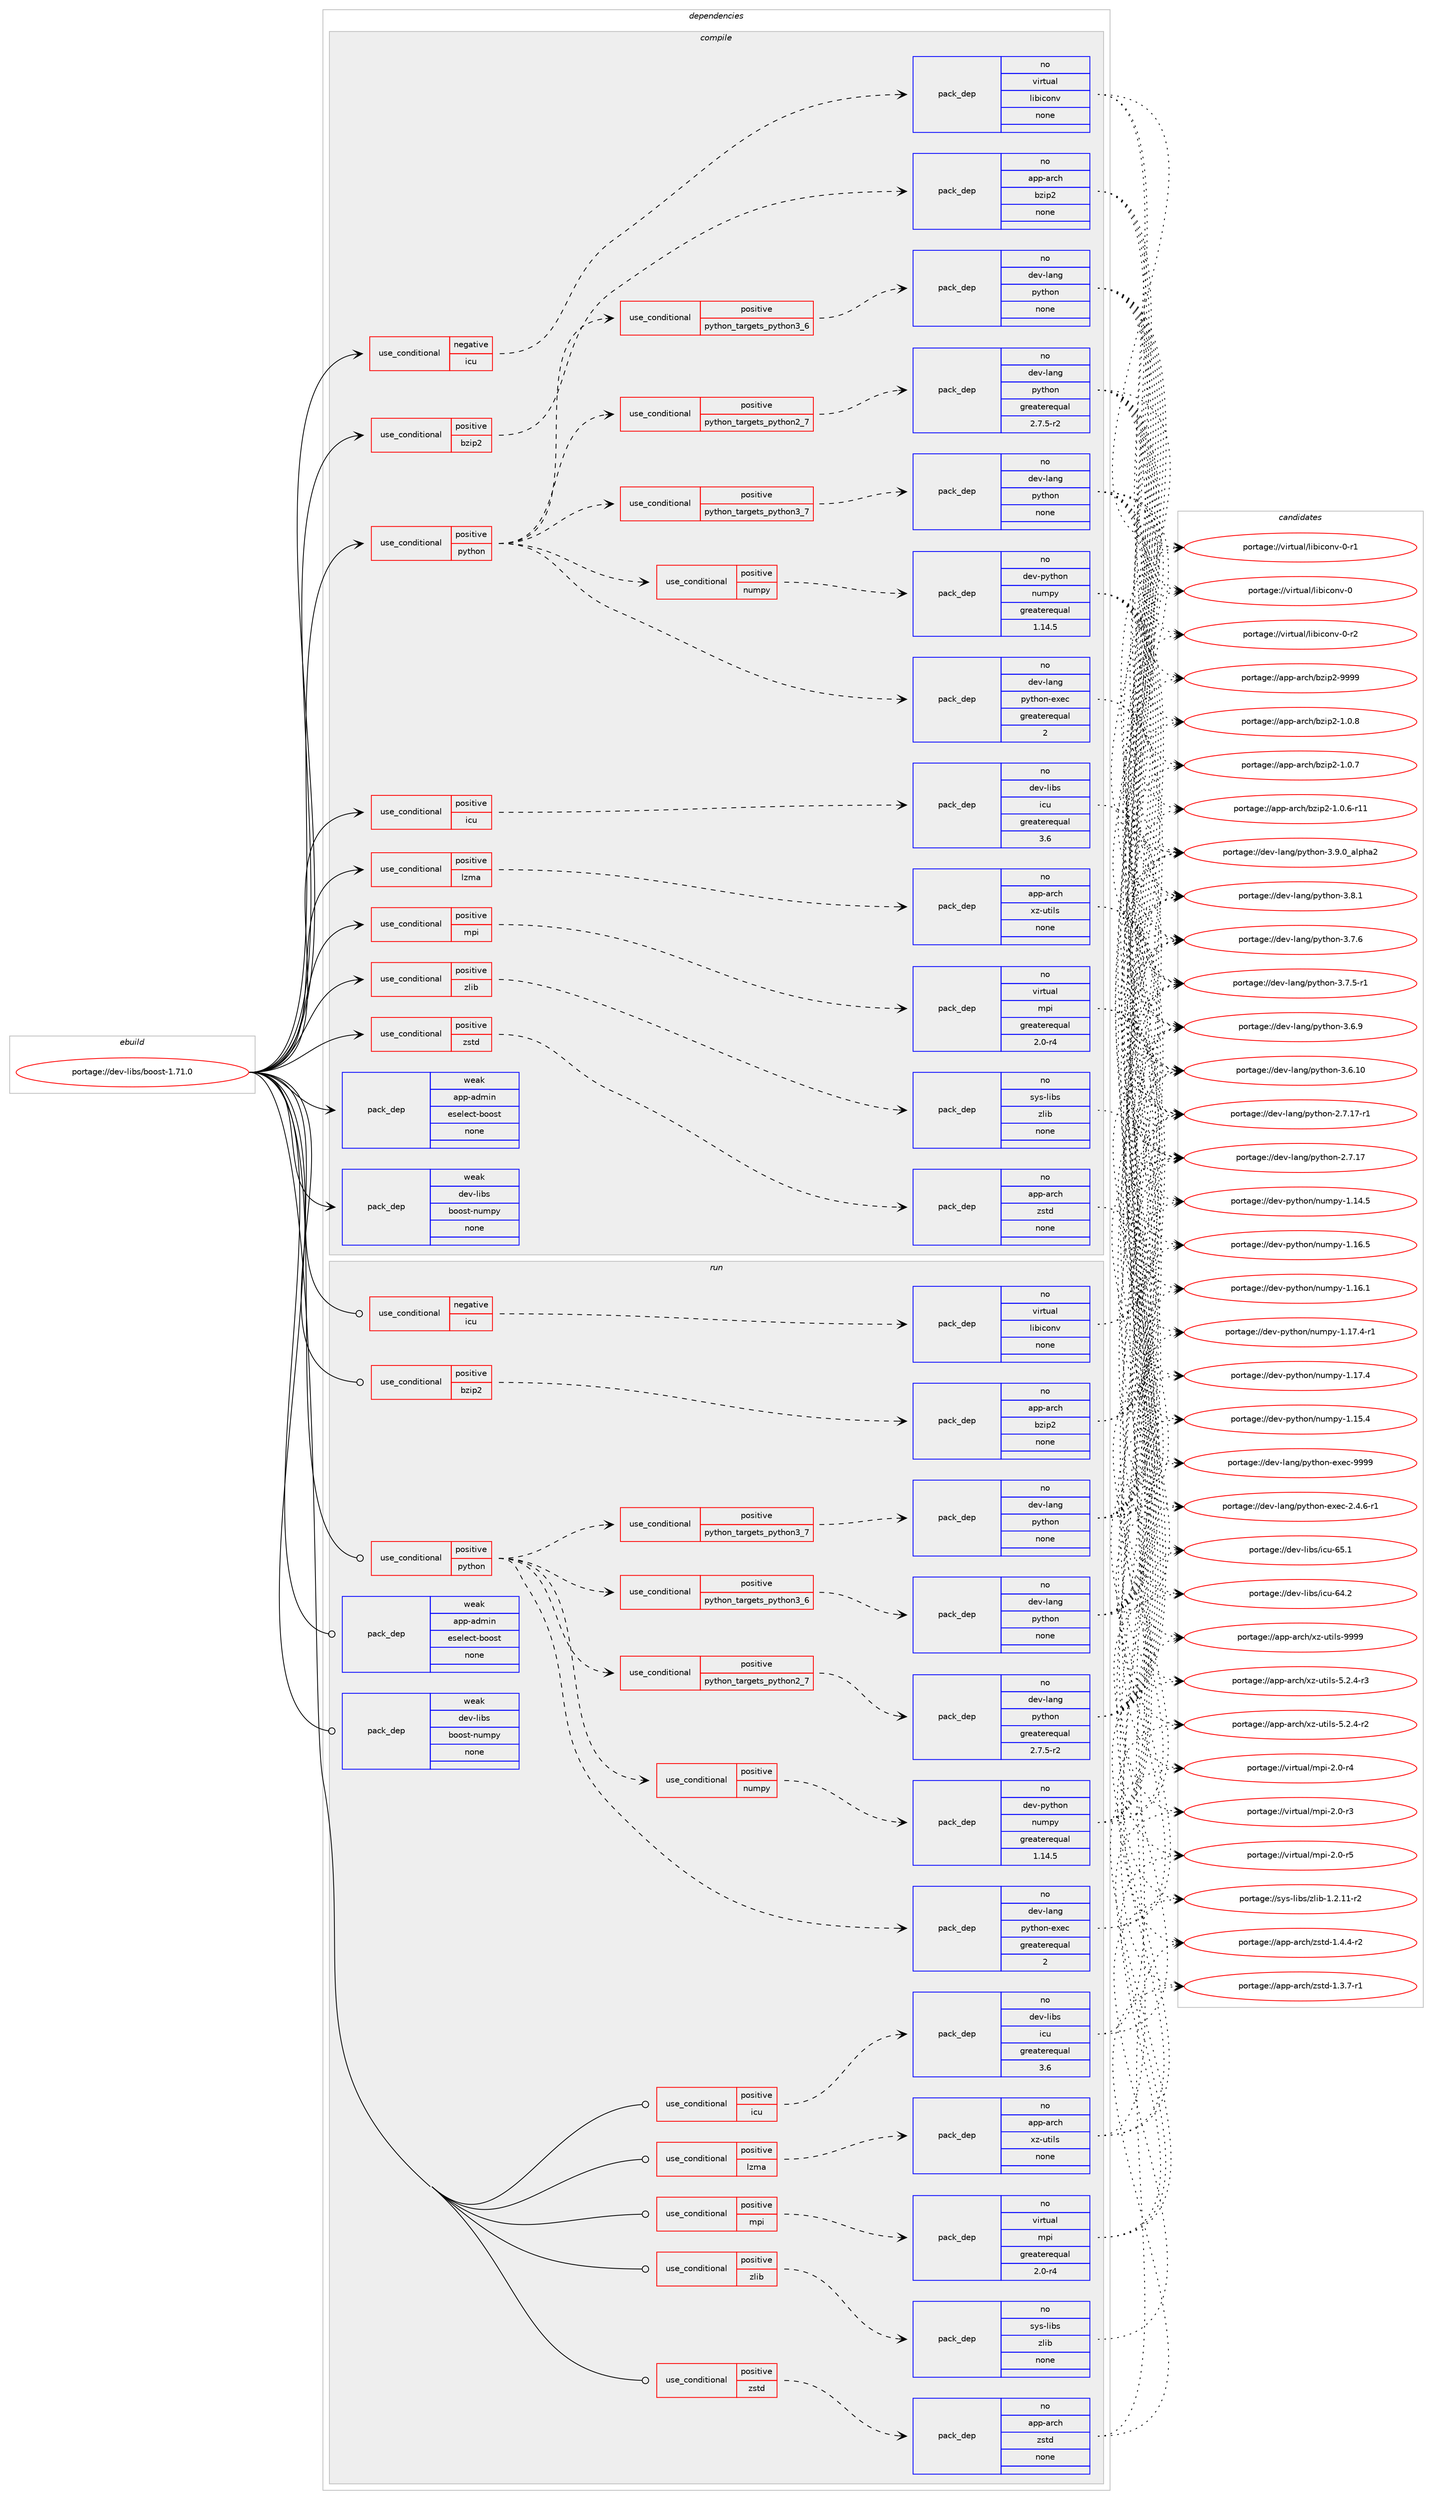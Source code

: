 digraph prolog {

# *************
# Graph options
# *************

newrank=true;
concentrate=true;
compound=true;
graph [rankdir=LR,fontname=Helvetica,fontsize=10,ranksep=1.5];#, ranksep=2.5, nodesep=0.2];
edge  [arrowhead=vee];
node  [fontname=Helvetica,fontsize=10];

# **********
# The ebuild
# **********

subgraph cluster_leftcol {
color=gray;
label=<<i>ebuild</i>>;
id [label="portage://dev-libs/boost-1.71.0", color=red, width=4, href="../dev-libs/boost-1.71.0.svg"];
}

# ****************
# The dependencies
# ****************

subgraph cluster_midcol {
color=gray;
label=<<i>dependencies</i>>;
subgraph cluster_compile {
fillcolor="#eeeeee";
style=filled;
label=<<i>compile</i>>;
subgraph cond126235 {
dependency516180 [label=<<TABLE BORDER="0" CELLBORDER="1" CELLSPACING="0" CELLPADDING="4"><TR><TD ROWSPAN="3" CELLPADDING="10">use_conditional</TD></TR><TR><TD>negative</TD></TR><TR><TD>icu</TD></TR></TABLE>>, shape=none, color=red];
subgraph pack384569 {
dependency516181 [label=<<TABLE BORDER="0" CELLBORDER="1" CELLSPACING="0" CELLPADDING="4" WIDTH="220"><TR><TD ROWSPAN="6" CELLPADDING="30">pack_dep</TD></TR><TR><TD WIDTH="110">no</TD></TR><TR><TD>virtual</TD></TR><TR><TD>libiconv</TD></TR><TR><TD>none</TD></TR><TR><TD></TD></TR></TABLE>>, shape=none, color=blue];
}
dependency516180:e -> dependency516181:w [weight=20,style="dashed",arrowhead="vee"];
}
id:e -> dependency516180:w [weight=20,style="solid",arrowhead="vee"];
subgraph cond126236 {
dependency516182 [label=<<TABLE BORDER="0" CELLBORDER="1" CELLSPACING="0" CELLPADDING="4"><TR><TD ROWSPAN="3" CELLPADDING="10">use_conditional</TD></TR><TR><TD>positive</TD></TR><TR><TD>bzip2</TD></TR></TABLE>>, shape=none, color=red];
subgraph pack384570 {
dependency516183 [label=<<TABLE BORDER="0" CELLBORDER="1" CELLSPACING="0" CELLPADDING="4" WIDTH="220"><TR><TD ROWSPAN="6" CELLPADDING="30">pack_dep</TD></TR><TR><TD WIDTH="110">no</TD></TR><TR><TD>app-arch</TD></TR><TR><TD>bzip2</TD></TR><TR><TD>none</TD></TR><TR><TD></TD></TR></TABLE>>, shape=none, color=blue];
}
dependency516182:e -> dependency516183:w [weight=20,style="dashed",arrowhead="vee"];
}
id:e -> dependency516182:w [weight=20,style="solid",arrowhead="vee"];
subgraph cond126237 {
dependency516184 [label=<<TABLE BORDER="0" CELLBORDER="1" CELLSPACING="0" CELLPADDING="4"><TR><TD ROWSPAN="3" CELLPADDING="10">use_conditional</TD></TR><TR><TD>positive</TD></TR><TR><TD>icu</TD></TR></TABLE>>, shape=none, color=red];
subgraph pack384571 {
dependency516185 [label=<<TABLE BORDER="0" CELLBORDER="1" CELLSPACING="0" CELLPADDING="4" WIDTH="220"><TR><TD ROWSPAN="6" CELLPADDING="30">pack_dep</TD></TR><TR><TD WIDTH="110">no</TD></TR><TR><TD>dev-libs</TD></TR><TR><TD>icu</TD></TR><TR><TD>greaterequal</TD></TR><TR><TD>3.6</TD></TR></TABLE>>, shape=none, color=blue];
}
dependency516184:e -> dependency516185:w [weight=20,style="dashed",arrowhead="vee"];
}
id:e -> dependency516184:w [weight=20,style="solid",arrowhead="vee"];
subgraph cond126238 {
dependency516186 [label=<<TABLE BORDER="0" CELLBORDER="1" CELLSPACING="0" CELLPADDING="4"><TR><TD ROWSPAN="3" CELLPADDING="10">use_conditional</TD></TR><TR><TD>positive</TD></TR><TR><TD>lzma</TD></TR></TABLE>>, shape=none, color=red];
subgraph pack384572 {
dependency516187 [label=<<TABLE BORDER="0" CELLBORDER="1" CELLSPACING="0" CELLPADDING="4" WIDTH="220"><TR><TD ROWSPAN="6" CELLPADDING="30">pack_dep</TD></TR><TR><TD WIDTH="110">no</TD></TR><TR><TD>app-arch</TD></TR><TR><TD>xz-utils</TD></TR><TR><TD>none</TD></TR><TR><TD></TD></TR></TABLE>>, shape=none, color=blue];
}
dependency516186:e -> dependency516187:w [weight=20,style="dashed",arrowhead="vee"];
}
id:e -> dependency516186:w [weight=20,style="solid",arrowhead="vee"];
subgraph cond126239 {
dependency516188 [label=<<TABLE BORDER="0" CELLBORDER="1" CELLSPACING="0" CELLPADDING="4"><TR><TD ROWSPAN="3" CELLPADDING="10">use_conditional</TD></TR><TR><TD>positive</TD></TR><TR><TD>mpi</TD></TR></TABLE>>, shape=none, color=red];
subgraph pack384573 {
dependency516189 [label=<<TABLE BORDER="0" CELLBORDER="1" CELLSPACING="0" CELLPADDING="4" WIDTH="220"><TR><TD ROWSPAN="6" CELLPADDING="30">pack_dep</TD></TR><TR><TD WIDTH="110">no</TD></TR><TR><TD>virtual</TD></TR><TR><TD>mpi</TD></TR><TR><TD>greaterequal</TD></TR><TR><TD>2.0-r4</TD></TR></TABLE>>, shape=none, color=blue];
}
dependency516188:e -> dependency516189:w [weight=20,style="dashed",arrowhead="vee"];
}
id:e -> dependency516188:w [weight=20,style="solid",arrowhead="vee"];
subgraph cond126240 {
dependency516190 [label=<<TABLE BORDER="0" CELLBORDER="1" CELLSPACING="0" CELLPADDING="4"><TR><TD ROWSPAN="3" CELLPADDING="10">use_conditional</TD></TR><TR><TD>positive</TD></TR><TR><TD>python</TD></TR></TABLE>>, shape=none, color=red];
subgraph cond126241 {
dependency516191 [label=<<TABLE BORDER="0" CELLBORDER="1" CELLSPACING="0" CELLPADDING="4"><TR><TD ROWSPAN="3" CELLPADDING="10">use_conditional</TD></TR><TR><TD>positive</TD></TR><TR><TD>python_targets_python2_7</TD></TR></TABLE>>, shape=none, color=red];
subgraph pack384574 {
dependency516192 [label=<<TABLE BORDER="0" CELLBORDER="1" CELLSPACING="0" CELLPADDING="4" WIDTH="220"><TR><TD ROWSPAN="6" CELLPADDING="30">pack_dep</TD></TR><TR><TD WIDTH="110">no</TD></TR><TR><TD>dev-lang</TD></TR><TR><TD>python</TD></TR><TR><TD>greaterequal</TD></TR><TR><TD>2.7.5-r2</TD></TR></TABLE>>, shape=none, color=blue];
}
dependency516191:e -> dependency516192:w [weight=20,style="dashed",arrowhead="vee"];
}
dependency516190:e -> dependency516191:w [weight=20,style="dashed",arrowhead="vee"];
subgraph cond126242 {
dependency516193 [label=<<TABLE BORDER="0" CELLBORDER="1" CELLSPACING="0" CELLPADDING="4"><TR><TD ROWSPAN="3" CELLPADDING="10">use_conditional</TD></TR><TR><TD>positive</TD></TR><TR><TD>python_targets_python3_6</TD></TR></TABLE>>, shape=none, color=red];
subgraph pack384575 {
dependency516194 [label=<<TABLE BORDER="0" CELLBORDER="1" CELLSPACING="0" CELLPADDING="4" WIDTH="220"><TR><TD ROWSPAN="6" CELLPADDING="30">pack_dep</TD></TR><TR><TD WIDTH="110">no</TD></TR><TR><TD>dev-lang</TD></TR><TR><TD>python</TD></TR><TR><TD>none</TD></TR><TR><TD></TD></TR></TABLE>>, shape=none, color=blue];
}
dependency516193:e -> dependency516194:w [weight=20,style="dashed",arrowhead="vee"];
}
dependency516190:e -> dependency516193:w [weight=20,style="dashed",arrowhead="vee"];
subgraph cond126243 {
dependency516195 [label=<<TABLE BORDER="0" CELLBORDER="1" CELLSPACING="0" CELLPADDING="4"><TR><TD ROWSPAN="3" CELLPADDING="10">use_conditional</TD></TR><TR><TD>positive</TD></TR><TR><TD>python_targets_python3_7</TD></TR></TABLE>>, shape=none, color=red];
subgraph pack384576 {
dependency516196 [label=<<TABLE BORDER="0" CELLBORDER="1" CELLSPACING="0" CELLPADDING="4" WIDTH="220"><TR><TD ROWSPAN="6" CELLPADDING="30">pack_dep</TD></TR><TR><TD WIDTH="110">no</TD></TR><TR><TD>dev-lang</TD></TR><TR><TD>python</TD></TR><TR><TD>none</TD></TR><TR><TD></TD></TR></TABLE>>, shape=none, color=blue];
}
dependency516195:e -> dependency516196:w [weight=20,style="dashed",arrowhead="vee"];
}
dependency516190:e -> dependency516195:w [weight=20,style="dashed",arrowhead="vee"];
subgraph pack384577 {
dependency516197 [label=<<TABLE BORDER="0" CELLBORDER="1" CELLSPACING="0" CELLPADDING="4" WIDTH="220"><TR><TD ROWSPAN="6" CELLPADDING="30">pack_dep</TD></TR><TR><TD WIDTH="110">no</TD></TR><TR><TD>dev-lang</TD></TR><TR><TD>python-exec</TD></TR><TR><TD>greaterequal</TD></TR><TR><TD>2</TD></TR></TABLE>>, shape=none, color=blue];
}
dependency516190:e -> dependency516197:w [weight=20,style="dashed",arrowhead="vee"];
subgraph cond126244 {
dependency516198 [label=<<TABLE BORDER="0" CELLBORDER="1" CELLSPACING="0" CELLPADDING="4"><TR><TD ROWSPAN="3" CELLPADDING="10">use_conditional</TD></TR><TR><TD>positive</TD></TR><TR><TD>numpy</TD></TR></TABLE>>, shape=none, color=red];
subgraph pack384578 {
dependency516199 [label=<<TABLE BORDER="0" CELLBORDER="1" CELLSPACING="0" CELLPADDING="4" WIDTH="220"><TR><TD ROWSPAN="6" CELLPADDING="30">pack_dep</TD></TR><TR><TD WIDTH="110">no</TD></TR><TR><TD>dev-python</TD></TR><TR><TD>numpy</TD></TR><TR><TD>greaterequal</TD></TR><TR><TD>1.14.5</TD></TR></TABLE>>, shape=none, color=blue];
}
dependency516198:e -> dependency516199:w [weight=20,style="dashed",arrowhead="vee"];
}
dependency516190:e -> dependency516198:w [weight=20,style="dashed",arrowhead="vee"];
}
id:e -> dependency516190:w [weight=20,style="solid",arrowhead="vee"];
subgraph cond126245 {
dependency516200 [label=<<TABLE BORDER="0" CELLBORDER="1" CELLSPACING="0" CELLPADDING="4"><TR><TD ROWSPAN="3" CELLPADDING="10">use_conditional</TD></TR><TR><TD>positive</TD></TR><TR><TD>zlib</TD></TR></TABLE>>, shape=none, color=red];
subgraph pack384579 {
dependency516201 [label=<<TABLE BORDER="0" CELLBORDER="1" CELLSPACING="0" CELLPADDING="4" WIDTH="220"><TR><TD ROWSPAN="6" CELLPADDING="30">pack_dep</TD></TR><TR><TD WIDTH="110">no</TD></TR><TR><TD>sys-libs</TD></TR><TR><TD>zlib</TD></TR><TR><TD>none</TD></TR><TR><TD></TD></TR></TABLE>>, shape=none, color=blue];
}
dependency516200:e -> dependency516201:w [weight=20,style="dashed",arrowhead="vee"];
}
id:e -> dependency516200:w [weight=20,style="solid",arrowhead="vee"];
subgraph cond126246 {
dependency516202 [label=<<TABLE BORDER="0" CELLBORDER="1" CELLSPACING="0" CELLPADDING="4"><TR><TD ROWSPAN="3" CELLPADDING="10">use_conditional</TD></TR><TR><TD>positive</TD></TR><TR><TD>zstd</TD></TR></TABLE>>, shape=none, color=red];
subgraph pack384580 {
dependency516203 [label=<<TABLE BORDER="0" CELLBORDER="1" CELLSPACING="0" CELLPADDING="4" WIDTH="220"><TR><TD ROWSPAN="6" CELLPADDING="30">pack_dep</TD></TR><TR><TD WIDTH="110">no</TD></TR><TR><TD>app-arch</TD></TR><TR><TD>zstd</TD></TR><TR><TD>none</TD></TR><TR><TD></TD></TR></TABLE>>, shape=none, color=blue];
}
dependency516202:e -> dependency516203:w [weight=20,style="dashed",arrowhead="vee"];
}
id:e -> dependency516202:w [weight=20,style="solid",arrowhead="vee"];
subgraph pack384581 {
dependency516204 [label=<<TABLE BORDER="0" CELLBORDER="1" CELLSPACING="0" CELLPADDING="4" WIDTH="220"><TR><TD ROWSPAN="6" CELLPADDING="30">pack_dep</TD></TR><TR><TD WIDTH="110">weak</TD></TR><TR><TD>app-admin</TD></TR><TR><TD>eselect-boost</TD></TR><TR><TD>none</TD></TR><TR><TD></TD></TR></TABLE>>, shape=none, color=blue];
}
id:e -> dependency516204:w [weight=20,style="solid",arrowhead="vee"];
subgraph pack384582 {
dependency516205 [label=<<TABLE BORDER="0" CELLBORDER="1" CELLSPACING="0" CELLPADDING="4" WIDTH="220"><TR><TD ROWSPAN="6" CELLPADDING="30">pack_dep</TD></TR><TR><TD WIDTH="110">weak</TD></TR><TR><TD>dev-libs</TD></TR><TR><TD>boost-numpy</TD></TR><TR><TD>none</TD></TR><TR><TD></TD></TR></TABLE>>, shape=none, color=blue];
}
id:e -> dependency516205:w [weight=20,style="solid",arrowhead="vee"];
}
subgraph cluster_compileandrun {
fillcolor="#eeeeee";
style=filled;
label=<<i>compile and run</i>>;
}
subgraph cluster_run {
fillcolor="#eeeeee";
style=filled;
label=<<i>run</i>>;
subgraph cond126247 {
dependency516206 [label=<<TABLE BORDER="0" CELLBORDER="1" CELLSPACING="0" CELLPADDING="4"><TR><TD ROWSPAN="3" CELLPADDING="10">use_conditional</TD></TR><TR><TD>negative</TD></TR><TR><TD>icu</TD></TR></TABLE>>, shape=none, color=red];
subgraph pack384583 {
dependency516207 [label=<<TABLE BORDER="0" CELLBORDER="1" CELLSPACING="0" CELLPADDING="4" WIDTH="220"><TR><TD ROWSPAN="6" CELLPADDING="30">pack_dep</TD></TR><TR><TD WIDTH="110">no</TD></TR><TR><TD>virtual</TD></TR><TR><TD>libiconv</TD></TR><TR><TD>none</TD></TR><TR><TD></TD></TR></TABLE>>, shape=none, color=blue];
}
dependency516206:e -> dependency516207:w [weight=20,style="dashed",arrowhead="vee"];
}
id:e -> dependency516206:w [weight=20,style="solid",arrowhead="odot"];
subgraph cond126248 {
dependency516208 [label=<<TABLE BORDER="0" CELLBORDER="1" CELLSPACING="0" CELLPADDING="4"><TR><TD ROWSPAN="3" CELLPADDING="10">use_conditional</TD></TR><TR><TD>positive</TD></TR><TR><TD>bzip2</TD></TR></TABLE>>, shape=none, color=red];
subgraph pack384584 {
dependency516209 [label=<<TABLE BORDER="0" CELLBORDER="1" CELLSPACING="0" CELLPADDING="4" WIDTH="220"><TR><TD ROWSPAN="6" CELLPADDING="30">pack_dep</TD></TR><TR><TD WIDTH="110">no</TD></TR><TR><TD>app-arch</TD></TR><TR><TD>bzip2</TD></TR><TR><TD>none</TD></TR><TR><TD></TD></TR></TABLE>>, shape=none, color=blue];
}
dependency516208:e -> dependency516209:w [weight=20,style="dashed",arrowhead="vee"];
}
id:e -> dependency516208:w [weight=20,style="solid",arrowhead="odot"];
subgraph cond126249 {
dependency516210 [label=<<TABLE BORDER="0" CELLBORDER="1" CELLSPACING="0" CELLPADDING="4"><TR><TD ROWSPAN="3" CELLPADDING="10">use_conditional</TD></TR><TR><TD>positive</TD></TR><TR><TD>icu</TD></TR></TABLE>>, shape=none, color=red];
subgraph pack384585 {
dependency516211 [label=<<TABLE BORDER="0" CELLBORDER="1" CELLSPACING="0" CELLPADDING="4" WIDTH="220"><TR><TD ROWSPAN="6" CELLPADDING="30">pack_dep</TD></TR><TR><TD WIDTH="110">no</TD></TR><TR><TD>dev-libs</TD></TR><TR><TD>icu</TD></TR><TR><TD>greaterequal</TD></TR><TR><TD>3.6</TD></TR></TABLE>>, shape=none, color=blue];
}
dependency516210:e -> dependency516211:w [weight=20,style="dashed",arrowhead="vee"];
}
id:e -> dependency516210:w [weight=20,style="solid",arrowhead="odot"];
subgraph cond126250 {
dependency516212 [label=<<TABLE BORDER="0" CELLBORDER="1" CELLSPACING="0" CELLPADDING="4"><TR><TD ROWSPAN="3" CELLPADDING="10">use_conditional</TD></TR><TR><TD>positive</TD></TR><TR><TD>lzma</TD></TR></TABLE>>, shape=none, color=red];
subgraph pack384586 {
dependency516213 [label=<<TABLE BORDER="0" CELLBORDER="1" CELLSPACING="0" CELLPADDING="4" WIDTH="220"><TR><TD ROWSPAN="6" CELLPADDING="30">pack_dep</TD></TR><TR><TD WIDTH="110">no</TD></TR><TR><TD>app-arch</TD></TR><TR><TD>xz-utils</TD></TR><TR><TD>none</TD></TR><TR><TD></TD></TR></TABLE>>, shape=none, color=blue];
}
dependency516212:e -> dependency516213:w [weight=20,style="dashed",arrowhead="vee"];
}
id:e -> dependency516212:w [weight=20,style="solid",arrowhead="odot"];
subgraph cond126251 {
dependency516214 [label=<<TABLE BORDER="0" CELLBORDER="1" CELLSPACING="0" CELLPADDING="4"><TR><TD ROWSPAN="3" CELLPADDING="10">use_conditional</TD></TR><TR><TD>positive</TD></TR><TR><TD>mpi</TD></TR></TABLE>>, shape=none, color=red];
subgraph pack384587 {
dependency516215 [label=<<TABLE BORDER="0" CELLBORDER="1" CELLSPACING="0" CELLPADDING="4" WIDTH="220"><TR><TD ROWSPAN="6" CELLPADDING="30">pack_dep</TD></TR><TR><TD WIDTH="110">no</TD></TR><TR><TD>virtual</TD></TR><TR><TD>mpi</TD></TR><TR><TD>greaterequal</TD></TR><TR><TD>2.0-r4</TD></TR></TABLE>>, shape=none, color=blue];
}
dependency516214:e -> dependency516215:w [weight=20,style="dashed",arrowhead="vee"];
}
id:e -> dependency516214:w [weight=20,style="solid",arrowhead="odot"];
subgraph cond126252 {
dependency516216 [label=<<TABLE BORDER="0" CELLBORDER="1" CELLSPACING="0" CELLPADDING="4"><TR><TD ROWSPAN="3" CELLPADDING="10">use_conditional</TD></TR><TR><TD>positive</TD></TR><TR><TD>python</TD></TR></TABLE>>, shape=none, color=red];
subgraph cond126253 {
dependency516217 [label=<<TABLE BORDER="0" CELLBORDER="1" CELLSPACING="0" CELLPADDING="4"><TR><TD ROWSPAN="3" CELLPADDING="10">use_conditional</TD></TR><TR><TD>positive</TD></TR><TR><TD>python_targets_python2_7</TD></TR></TABLE>>, shape=none, color=red];
subgraph pack384588 {
dependency516218 [label=<<TABLE BORDER="0" CELLBORDER="1" CELLSPACING="0" CELLPADDING="4" WIDTH="220"><TR><TD ROWSPAN="6" CELLPADDING="30">pack_dep</TD></TR><TR><TD WIDTH="110">no</TD></TR><TR><TD>dev-lang</TD></TR><TR><TD>python</TD></TR><TR><TD>greaterequal</TD></TR><TR><TD>2.7.5-r2</TD></TR></TABLE>>, shape=none, color=blue];
}
dependency516217:e -> dependency516218:w [weight=20,style="dashed",arrowhead="vee"];
}
dependency516216:e -> dependency516217:w [weight=20,style="dashed",arrowhead="vee"];
subgraph cond126254 {
dependency516219 [label=<<TABLE BORDER="0" CELLBORDER="1" CELLSPACING="0" CELLPADDING="4"><TR><TD ROWSPAN="3" CELLPADDING="10">use_conditional</TD></TR><TR><TD>positive</TD></TR><TR><TD>python_targets_python3_6</TD></TR></TABLE>>, shape=none, color=red];
subgraph pack384589 {
dependency516220 [label=<<TABLE BORDER="0" CELLBORDER="1" CELLSPACING="0" CELLPADDING="4" WIDTH="220"><TR><TD ROWSPAN="6" CELLPADDING="30">pack_dep</TD></TR><TR><TD WIDTH="110">no</TD></TR><TR><TD>dev-lang</TD></TR><TR><TD>python</TD></TR><TR><TD>none</TD></TR><TR><TD></TD></TR></TABLE>>, shape=none, color=blue];
}
dependency516219:e -> dependency516220:w [weight=20,style="dashed",arrowhead="vee"];
}
dependency516216:e -> dependency516219:w [weight=20,style="dashed",arrowhead="vee"];
subgraph cond126255 {
dependency516221 [label=<<TABLE BORDER="0" CELLBORDER="1" CELLSPACING="0" CELLPADDING="4"><TR><TD ROWSPAN="3" CELLPADDING="10">use_conditional</TD></TR><TR><TD>positive</TD></TR><TR><TD>python_targets_python3_7</TD></TR></TABLE>>, shape=none, color=red];
subgraph pack384590 {
dependency516222 [label=<<TABLE BORDER="0" CELLBORDER="1" CELLSPACING="0" CELLPADDING="4" WIDTH="220"><TR><TD ROWSPAN="6" CELLPADDING="30">pack_dep</TD></TR><TR><TD WIDTH="110">no</TD></TR><TR><TD>dev-lang</TD></TR><TR><TD>python</TD></TR><TR><TD>none</TD></TR><TR><TD></TD></TR></TABLE>>, shape=none, color=blue];
}
dependency516221:e -> dependency516222:w [weight=20,style="dashed",arrowhead="vee"];
}
dependency516216:e -> dependency516221:w [weight=20,style="dashed",arrowhead="vee"];
subgraph pack384591 {
dependency516223 [label=<<TABLE BORDER="0" CELLBORDER="1" CELLSPACING="0" CELLPADDING="4" WIDTH="220"><TR><TD ROWSPAN="6" CELLPADDING="30">pack_dep</TD></TR><TR><TD WIDTH="110">no</TD></TR><TR><TD>dev-lang</TD></TR><TR><TD>python-exec</TD></TR><TR><TD>greaterequal</TD></TR><TR><TD>2</TD></TR></TABLE>>, shape=none, color=blue];
}
dependency516216:e -> dependency516223:w [weight=20,style="dashed",arrowhead="vee"];
subgraph cond126256 {
dependency516224 [label=<<TABLE BORDER="0" CELLBORDER="1" CELLSPACING="0" CELLPADDING="4"><TR><TD ROWSPAN="3" CELLPADDING="10">use_conditional</TD></TR><TR><TD>positive</TD></TR><TR><TD>numpy</TD></TR></TABLE>>, shape=none, color=red];
subgraph pack384592 {
dependency516225 [label=<<TABLE BORDER="0" CELLBORDER="1" CELLSPACING="0" CELLPADDING="4" WIDTH="220"><TR><TD ROWSPAN="6" CELLPADDING="30">pack_dep</TD></TR><TR><TD WIDTH="110">no</TD></TR><TR><TD>dev-python</TD></TR><TR><TD>numpy</TD></TR><TR><TD>greaterequal</TD></TR><TR><TD>1.14.5</TD></TR></TABLE>>, shape=none, color=blue];
}
dependency516224:e -> dependency516225:w [weight=20,style="dashed",arrowhead="vee"];
}
dependency516216:e -> dependency516224:w [weight=20,style="dashed",arrowhead="vee"];
}
id:e -> dependency516216:w [weight=20,style="solid",arrowhead="odot"];
subgraph cond126257 {
dependency516226 [label=<<TABLE BORDER="0" CELLBORDER="1" CELLSPACING="0" CELLPADDING="4"><TR><TD ROWSPAN="3" CELLPADDING="10">use_conditional</TD></TR><TR><TD>positive</TD></TR><TR><TD>zlib</TD></TR></TABLE>>, shape=none, color=red];
subgraph pack384593 {
dependency516227 [label=<<TABLE BORDER="0" CELLBORDER="1" CELLSPACING="0" CELLPADDING="4" WIDTH="220"><TR><TD ROWSPAN="6" CELLPADDING="30">pack_dep</TD></TR><TR><TD WIDTH="110">no</TD></TR><TR><TD>sys-libs</TD></TR><TR><TD>zlib</TD></TR><TR><TD>none</TD></TR><TR><TD></TD></TR></TABLE>>, shape=none, color=blue];
}
dependency516226:e -> dependency516227:w [weight=20,style="dashed",arrowhead="vee"];
}
id:e -> dependency516226:w [weight=20,style="solid",arrowhead="odot"];
subgraph cond126258 {
dependency516228 [label=<<TABLE BORDER="0" CELLBORDER="1" CELLSPACING="0" CELLPADDING="4"><TR><TD ROWSPAN="3" CELLPADDING="10">use_conditional</TD></TR><TR><TD>positive</TD></TR><TR><TD>zstd</TD></TR></TABLE>>, shape=none, color=red];
subgraph pack384594 {
dependency516229 [label=<<TABLE BORDER="0" CELLBORDER="1" CELLSPACING="0" CELLPADDING="4" WIDTH="220"><TR><TD ROWSPAN="6" CELLPADDING="30">pack_dep</TD></TR><TR><TD WIDTH="110">no</TD></TR><TR><TD>app-arch</TD></TR><TR><TD>zstd</TD></TR><TR><TD>none</TD></TR><TR><TD></TD></TR></TABLE>>, shape=none, color=blue];
}
dependency516228:e -> dependency516229:w [weight=20,style="dashed",arrowhead="vee"];
}
id:e -> dependency516228:w [weight=20,style="solid",arrowhead="odot"];
subgraph pack384595 {
dependency516230 [label=<<TABLE BORDER="0" CELLBORDER="1" CELLSPACING="0" CELLPADDING="4" WIDTH="220"><TR><TD ROWSPAN="6" CELLPADDING="30">pack_dep</TD></TR><TR><TD WIDTH="110">weak</TD></TR><TR><TD>app-admin</TD></TR><TR><TD>eselect-boost</TD></TR><TR><TD>none</TD></TR><TR><TD></TD></TR></TABLE>>, shape=none, color=blue];
}
id:e -> dependency516230:w [weight=20,style="solid",arrowhead="odot"];
subgraph pack384596 {
dependency516231 [label=<<TABLE BORDER="0" CELLBORDER="1" CELLSPACING="0" CELLPADDING="4" WIDTH="220"><TR><TD ROWSPAN="6" CELLPADDING="30">pack_dep</TD></TR><TR><TD WIDTH="110">weak</TD></TR><TR><TD>dev-libs</TD></TR><TR><TD>boost-numpy</TD></TR><TR><TD>none</TD></TR><TR><TD></TD></TR></TABLE>>, shape=none, color=blue];
}
id:e -> dependency516231:w [weight=20,style="solid",arrowhead="odot"];
}
}

# **************
# The candidates
# **************

subgraph cluster_choices {
rank=same;
color=gray;
label=<<i>candidates</i>>;

subgraph choice384569 {
color=black;
nodesep=1;
choice1181051141161179710847108105981059911111011845484511450 [label="portage://virtual/libiconv-0-r2", color=red, width=4,href="../virtual/libiconv-0-r2.svg"];
choice1181051141161179710847108105981059911111011845484511449 [label="portage://virtual/libiconv-0-r1", color=red, width=4,href="../virtual/libiconv-0-r1.svg"];
choice118105114116117971084710810598105991111101184548 [label="portage://virtual/libiconv-0", color=red, width=4,href="../virtual/libiconv-0.svg"];
dependency516181:e -> choice1181051141161179710847108105981059911111011845484511450:w [style=dotted,weight="100"];
dependency516181:e -> choice1181051141161179710847108105981059911111011845484511449:w [style=dotted,weight="100"];
dependency516181:e -> choice118105114116117971084710810598105991111101184548:w [style=dotted,weight="100"];
}
subgraph choice384570 {
color=black;
nodesep=1;
choice971121124597114991044798122105112504557575757 [label="portage://app-arch/bzip2-9999", color=red, width=4,href="../app-arch/bzip2-9999.svg"];
choice97112112459711499104479812210511250454946484656 [label="portage://app-arch/bzip2-1.0.8", color=red, width=4,href="../app-arch/bzip2-1.0.8.svg"];
choice97112112459711499104479812210511250454946484655 [label="portage://app-arch/bzip2-1.0.7", color=red, width=4,href="../app-arch/bzip2-1.0.7.svg"];
choice97112112459711499104479812210511250454946484654451144949 [label="portage://app-arch/bzip2-1.0.6-r11", color=red, width=4,href="../app-arch/bzip2-1.0.6-r11.svg"];
dependency516183:e -> choice971121124597114991044798122105112504557575757:w [style=dotted,weight="100"];
dependency516183:e -> choice97112112459711499104479812210511250454946484656:w [style=dotted,weight="100"];
dependency516183:e -> choice97112112459711499104479812210511250454946484655:w [style=dotted,weight="100"];
dependency516183:e -> choice97112112459711499104479812210511250454946484654451144949:w [style=dotted,weight="100"];
}
subgraph choice384571 {
color=black;
nodesep=1;
choice100101118451081059811547105991174554534649 [label="portage://dev-libs/icu-65.1", color=red, width=4,href="../dev-libs/icu-65.1.svg"];
choice100101118451081059811547105991174554524650 [label="portage://dev-libs/icu-64.2", color=red, width=4,href="../dev-libs/icu-64.2.svg"];
dependency516185:e -> choice100101118451081059811547105991174554534649:w [style=dotted,weight="100"];
dependency516185:e -> choice100101118451081059811547105991174554524650:w [style=dotted,weight="100"];
}
subgraph choice384572 {
color=black;
nodesep=1;
choice9711211245971149910447120122451171161051081154557575757 [label="portage://app-arch/xz-utils-9999", color=red, width=4,href="../app-arch/xz-utils-9999.svg"];
choice9711211245971149910447120122451171161051081154553465046524511451 [label="portage://app-arch/xz-utils-5.2.4-r3", color=red, width=4,href="../app-arch/xz-utils-5.2.4-r3.svg"];
choice9711211245971149910447120122451171161051081154553465046524511450 [label="portage://app-arch/xz-utils-5.2.4-r2", color=red, width=4,href="../app-arch/xz-utils-5.2.4-r2.svg"];
dependency516187:e -> choice9711211245971149910447120122451171161051081154557575757:w [style=dotted,weight="100"];
dependency516187:e -> choice9711211245971149910447120122451171161051081154553465046524511451:w [style=dotted,weight="100"];
dependency516187:e -> choice9711211245971149910447120122451171161051081154553465046524511450:w [style=dotted,weight="100"];
}
subgraph choice384573 {
color=black;
nodesep=1;
choice1181051141161179710847109112105455046484511453 [label="portage://virtual/mpi-2.0-r5", color=red, width=4,href="../virtual/mpi-2.0-r5.svg"];
choice1181051141161179710847109112105455046484511452 [label="portage://virtual/mpi-2.0-r4", color=red, width=4,href="../virtual/mpi-2.0-r4.svg"];
choice1181051141161179710847109112105455046484511451 [label="portage://virtual/mpi-2.0-r3", color=red, width=4,href="../virtual/mpi-2.0-r3.svg"];
dependency516189:e -> choice1181051141161179710847109112105455046484511453:w [style=dotted,weight="100"];
dependency516189:e -> choice1181051141161179710847109112105455046484511452:w [style=dotted,weight="100"];
dependency516189:e -> choice1181051141161179710847109112105455046484511451:w [style=dotted,weight="100"];
}
subgraph choice384574 {
color=black;
nodesep=1;
choice10010111845108971101034711212111610411111045514657464895971081121049750 [label="portage://dev-lang/python-3.9.0_alpha2", color=red, width=4,href="../dev-lang/python-3.9.0_alpha2.svg"];
choice100101118451089711010347112121116104111110455146564649 [label="portage://dev-lang/python-3.8.1", color=red, width=4,href="../dev-lang/python-3.8.1.svg"];
choice100101118451089711010347112121116104111110455146554654 [label="portage://dev-lang/python-3.7.6", color=red, width=4,href="../dev-lang/python-3.7.6.svg"];
choice1001011184510897110103471121211161041111104551465546534511449 [label="portage://dev-lang/python-3.7.5-r1", color=red, width=4,href="../dev-lang/python-3.7.5-r1.svg"];
choice100101118451089711010347112121116104111110455146544657 [label="portage://dev-lang/python-3.6.9", color=red, width=4,href="../dev-lang/python-3.6.9.svg"];
choice10010111845108971101034711212111610411111045514654464948 [label="portage://dev-lang/python-3.6.10", color=red, width=4,href="../dev-lang/python-3.6.10.svg"];
choice100101118451089711010347112121116104111110455046554649554511449 [label="portage://dev-lang/python-2.7.17-r1", color=red, width=4,href="../dev-lang/python-2.7.17-r1.svg"];
choice10010111845108971101034711212111610411111045504655464955 [label="portage://dev-lang/python-2.7.17", color=red, width=4,href="../dev-lang/python-2.7.17.svg"];
dependency516192:e -> choice10010111845108971101034711212111610411111045514657464895971081121049750:w [style=dotted,weight="100"];
dependency516192:e -> choice100101118451089711010347112121116104111110455146564649:w [style=dotted,weight="100"];
dependency516192:e -> choice100101118451089711010347112121116104111110455146554654:w [style=dotted,weight="100"];
dependency516192:e -> choice1001011184510897110103471121211161041111104551465546534511449:w [style=dotted,weight="100"];
dependency516192:e -> choice100101118451089711010347112121116104111110455146544657:w [style=dotted,weight="100"];
dependency516192:e -> choice10010111845108971101034711212111610411111045514654464948:w [style=dotted,weight="100"];
dependency516192:e -> choice100101118451089711010347112121116104111110455046554649554511449:w [style=dotted,weight="100"];
dependency516192:e -> choice10010111845108971101034711212111610411111045504655464955:w [style=dotted,weight="100"];
}
subgraph choice384575 {
color=black;
nodesep=1;
choice10010111845108971101034711212111610411111045514657464895971081121049750 [label="portage://dev-lang/python-3.9.0_alpha2", color=red, width=4,href="../dev-lang/python-3.9.0_alpha2.svg"];
choice100101118451089711010347112121116104111110455146564649 [label="portage://dev-lang/python-3.8.1", color=red, width=4,href="../dev-lang/python-3.8.1.svg"];
choice100101118451089711010347112121116104111110455146554654 [label="portage://dev-lang/python-3.7.6", color=red, width=4,href="../dev-lang/python-3.7.6.svg"];
choice1001011184510897110103471121211161041111104551465546534511449 [label="portage://dev-lang/python-3.7.5-r1", color=red, width=4,href="../dev-lang/python-3.7.5-r1.svg"];
choice100101118451089711010347112121116104111110455146544657 [label="portage://dev-lang/python-3.6.9", color=red, width=4,href="../dev-lang/python-3.6.9.svg"];
choice10010111845108971101034711212111610411111045514654464948 [label="portage://dev-lang/python-3.6.10", color=red, width=4,href="../dev-lang/python-3.6.10.svg"];
choice100101118451089711010347112121116104111110455046554649554511449 [label="portage://dev-lang/python-2.7.17-r1", color=red, width=4,href="../dev-lang/python-2.7.17-r1.svg"];
choice10010111845108971101034711212111610411111045504655464955 [label="portage://dev-lang/python-2.7.17", color=red, width=4,href="../dev-lang/python-2.7.17.svg"];
dependency516194:e -> choice10010111845108971101034711212111610411111045514657464895971081121049750:w [style=dotted,weight="100"];
dependency516194:e -> choice100101118451089711010347112121116104111110455146564649:w [style=dotted,weight="100"];
dependency516194:e -> choice100101118451089711010347112121116104111110455146554654:w [style=dotted,weight="100"];
dependency516194:e -> choice1001011184510897110103471121211161041111104551465546534511449:w [style=dotted,weight="100"];
dependency516194:e -> choice100101118451089711010347112121116104111110455146544657:w [style=dotted,weight="100"];
dependency516194:e -> choice10010111845108971101034711212111610411111045514654464948:w [style=dotted,weight="100"];
dependency516194:e -> choice100101118451089711010347112121116104111110455046554649554511449:w [style=dotted,weight="100"];
dependency516194:e -> choice10010111845108971101034711212111610411111045504655464955:w [style=dotted,weight="100"];
}
subgraph choice384576 {
color=black;
nodesep=1;
choice10010111845108971101034711212111610411111045514657464895971081121049750 [label="portage://dev-lang/python-3.9.0_alpha2", color=red, width=4,href="../dev-lang/python-3.9.0_alpha2.svg"];
choice100101118451089711010347112121116104111110455146564649 [label="portage://dev-lang/python-3.8.1", color=red, width=4,href="../dev-lang/python-3.8.1.svg"];
choice100101118451089711010347112121116104111110455146554654 [label="portage://dev-lang/python-3.7.6", color=red, width=4,href="../dev-lang/python-3.7.6.svg"];
choice1001011184510897110103471121211161041111104551465546534511449 [label="portage://dev-lang/python-3.7.5-r1", color=red, width=4,href="../dev-lang/python-3.7.5-r1.svg"];
choice100101118451089711010347112121116104111110455146544657 [label="portage://dev-lang/python-3.6.9", color=red, width=4,href="../dev-lang/python-3.6.9.svg"];
choice10010111845108971101034711212111610411111045514654464948 [label="portage://dev-lang/python-3.6.10", color=red, width=4,href="../dev-lang/python-3.6.10.svg"];
choice100101118451089711010347112121116104111110455046554649554511449 [label="portage://dev-lang/python-2.7.17-r1", color=red, width=4,href="../dev-lang/python-2.7.17-r1.svg"];
choice10010111845108971101034711212111610411111045504655464955 [label="portage://dev-lang/python-2.7.17", color=red, width=4,href="../dev-lang/python-2.7.17.svg"];
dependency516196:e -> choice10010111845108971101034711212111610411111045514657464895971081121049750:w [style=dotted,weight="100"];
dependency516196:e -> choice100101118451089711010347112121116104111110455146564649:w [style=dotted,weight="100"];
dependency516196:e -> choice100101118451089711010347112121116104111110455146554654:w [style=dotted,weight="100"];
dependency516196:e -> choice1001011184510897110103471121211161041111104551465546534511449:w [style=dotted,weight="100"];
dependency516196:e -> choice100101118451089711010347112121116104111110455146544657:w [style=dotted,weight="100"];
dependency516196:e -> choice10010111845108971101034711212111610411111045514654464948:w [style=dotted,weight="100"];
dependency516196:e -> choice100101118451089711010347112121116104111110455046554649554511449:w [style=dotted,weight="100"];
dependency516196:e -> choice10010111845108971101034711212111610411111045504655464955:w [style=dotted,weight="100"];
}
subgraph choice384577 {
color=black;
nodesep=1;
choice10010111845108971101034711212111610411111045101120101994557575757 [label="portage://dev-lang/python-exec-9999", color=red, width=4,href="../dev-lang/python-exec-9999.svg"];
choice10010111845108971101034711212111610411111045101120101994550465246544511449 [label="portage://dev-lang/python-exec-2.4.6-r1", color=red, width=4,href="../dev-lang/python-exec-2.4.6-r1.svg"];
dependency516197:e -> choice10010111845108971101034711212111610411111045101120101994557575757:w [style=dotted,weight="100"];
dependency516197:e -> choice10010111845108971101034711212111610411111045101120101994550465246544511449:w [style=dotted,weight="100"];
}
subgraph choice384578 {
color=black;
nodesep=1;
choice1001011184511212111610411111047110117109112121454946495546524511449 [label="portage://dev-python/numpy-1.17.4-r1", color=red, width=4,href="../dev-python/numpy-1.17.4-r1.svg"];
choice100101118451121211161041111104711011710911212145494649554652 [label="portage://dev-python/numpy-1.17.4", color=red, width=4,href="../dev-python/numpy-1.17.4.svg"];
choice100101118451121211161041111104711011710911212145494649544653 [label="portage://dev-python/numpy-1.16.5", color=red, width=4,href="../dev-python/numpy-1.16.5.svg"];
choice100101118451121211161041111104711011710911212145494649544649 [label="portage://dev-python/numpy-1.16.1", color=red, width=4,href="../dev-python/numpy-1.16.1.svg"];
choice100101118451121211161041111104711011710911212145494649534652 [label="portage://dev-python/numpy-1.15.4", color=red, width=4,href="../dev-python/numpy-1.15.4.svg"];
choice100101118451121211161041111104711011710911212145494649524653 [label="portage://dev-python/numpy-1.14.5", color=red, width=4,href="../dev-python/numpy-1.14.5.svg"];
dependency516199:e -> choice1001011184511212111610411111047110117109112121454946495546524511449:w [style=dotted,weight="100"];
dependency516199:e -> choice100101118451121211161041111104711011710911212145494649554652:w [style=dotted,weight="100"];
dependency516199:e -> choice100101118451121211161041111104711011710911212145494649544653:w [style=dotted,weight="100"];
dependency516199:e -> choice100101118451121211161041111104711011710911212145494649544649:w [style=dotted,weight="100"];
dependency516199:e -> choice100101118451121211161041111104711011710911212145494649534652:w [style=dotted,weight="100"];
dependency516199:e -> choice100101118451121211161041111104711011710911212145494649524653:w [style=dotted,weight="100"];
}
subgraph choice384579 {
color=black;
nodesep=1;
choice11512111545108105981154712210810598454946504649494511450 [label="portage://sys-libs/zlib-1.2.11-r2", color=red, width=4,href="../sys-libs/zlib-1.2.11-r2.svg"];
dependency516201:e -> choice11512111545108105981154712210810598454946504649494511450:w [style=dotted,weight="100"];
}
subgraph choice384580 {
color=black;
nodesep=1;
choice97112112459711499104471221151161004549465246524511450 [label="portage://app-arch/zstd-1.4.4-r2", color=red, width=4,href="../app-arch/zstd-1.4.4-r2.svg"];
choice97112112459711499104471221151161004549465146554511449 [label="portage://app-arch/zstd-1.3.7-r1", color=red, width=4,href="../app-arch/zstd-1.3.7-r1.svg"];
dependency516203:e -> choice97112112459711499104471221151161004549465246524511450:w [style=dotted,weight="100"];
dependency516203:e -> choice97112112459711499104471221151161004549465146554511449:w [style=dotted,weight="100"];
}
subgraph choice384581 {
color=black;
nodesep=1;
}
subgraph choice384582 {
color=black;
nodesep=1;
}
subgraph choice384583 {
color=black;
nodesep=1;
choice1181051141161179710847108105981059911111011845484511450 [label="portage://virtual/libiconv-0-r2", color=red, width=4,href="../virtual/libiconv-0-r2.svg"];
choice1181051141161179710847108105981059911111011845484511449 [label="portage://virtual/libiconv-0-r1", color=red, width=4,href="../virtual/libiconv-0-r1.svg"];
choice118105114116117971084710810598105991111101184548 [label="portage://virtual/libiconv-0", color=red, width=4,href="../virtual/libiconv-0.svg"];
dependency516207:e -> choice1181051141161179710847108105981059911111011845484511450:w [style=dotted,weight="100"];
dependency516207:e -> choice1181051141161179710847108105981059911111011845484511449:w [style=dotted,weight="100"];
dependency516207:e -> choice118105114116117971084710810598105991111101184548:w [style=dotted,weight="100"];
}
subgraph choice384584 {
color=black;
nodesep=1;
choice971121124597114991044798122105112504557575757 [label="portage://app-arch/bzip2-9999", color=red, width=4,href="../app-arch/bzip2-9999.svg"];
choice97112112459711499104479812210511250454946484656 [label="portage://app-arch/bzip2-1.0.8", color=red, width=4,href="../app-arch/bzip2-1.0.8.svg"];
choice97112112459711499104479812210511250454946484655 [label="portage://app-arch/bzip2-1.0.7", color=red, width=4,href="../app-arch/bzip2-1.0.7.svg"];
choice97112112459711499104479812210511250454946484654451144949 [label="portage://app-arch/bzip2-1.0.6-r11", color=red, width=4,href="../app-arch/bzip2-1.0.6-r11.svg"];
dependency516209:e -> choice971121124597114991044798122105112504557575757:w [style=dotted,weight="100"];
dependency516209:e -> choice97112112459711499104479812210511250454946484656:w [style=dotted,weight="100"];
dependency516209:e -> choice97112112459711499104479812210511250454946484655:w [style=dotted,weight="100"];
dependency516209:e -> choice97112112459711499104479812210511250454946484654451144949:w [style=dotted,weight="100"];
}
subgraph choice384585 {
color=black;
nodesep=1;
choice100101118451081059811547105991174554534649 [label="portage://dev-libs/icu-65.1", color=red, width=4,href="../dev-libs/icu-65.1.svg"];
choice100101118451081059811547105991174554524650 [label="portage://dev-libs/icu-64.2", color=red, width=4,href="../dev-libs/icu-64.2.svg"];
dependency516211:e -> choice100101118451081059811547105991174554534649:w [style=dotted,weight="100"];
dependency516211:e -> choice100101118451081059811547105991174554524650:w [style=dotted,weight="100"];
}
subgraph choice384586 {
color=black;
nodesep=1;
choice9711211245971149910447120122451171161051081154557575757 [label="portage://app-arch/xz-utils-9999", color=red, width=4,href="../app-arch/xz-utils-9999.svg"];
choice9711211245971149910447120122451171161051081154553465046524511451 [label="portage://app-arch/xz-utils-5.2.4-r3", color=red, width=4,href="../app-arch/xz-utils-5.2.4-r3.svg"];
choice9711211245971149910447120122451171161051081154553465046524511450 [label="portage://app-arch/xz-utils-5.2.4-r2", color=red, width=4,href="../app-arch/xz-utils-5.2.4-r2.svg"];
dependency516213:e -> choice9711211245971149910447120122451171161051081154557575757:w [style=dotted,weight="100"];
dependency516213:e -> choice9711211245971149910447120122451171161051081154553465046524511451:w [style=dotted,weight="100"];
dependency516213:e -> choice9711211245971149910447120122451171161051081154553465046524511450:w [style=dotted,weight="100"];
}
subgraph choice384587 {
color=black;
nodesep=1;
choice1181051141161179710847109112105455046484511453 [label="portage://virtual/mpi-2.0-r5", color=red, width=4,href="../virtual/mpi-2.0-r5.svg"];
choice1181051141161179710847109112105455046484511452 [label="portage://virtual/mpi-2.0-r4", color=red, width=4,href="../virtual/mpi-2.0-r4.svg"];
choice1181051141161179710847109112105455046484511451 [label="portage://virtual/mpi-2.0-r3", color=red, width=4,href="../virtual/mpi-2.0-r3.svg"];
dependency516215:e -> choice1181051141161179710847109112105455046484511453:w [style=dotted,weight="100"];
dependency516215:e -> choice1181051141161179710847109112105455046484511452:w [style=dotted,weight="100"];
dependency516215:e -> choice1181051141161179710847109112105455046484511451:w [style=dotted,weight="100"];
}
subgraph choice384588 {
color=black;
nodesep=1;
choice10010111845108971101034711212111610411111045514657464895971081121049750 [label="portage://dev-lang/python-3.9.0_alpha2", color=red, width=4,href="../dev-lang/python-3.9.0_alpha2.svg"];
choice100101118451089711010347112121116104111110455146564649 [label="portage://dev-lang/python-3.8.1", color=red, width=4,href="../dev-lang/python-3.8.1.svg"];
choice100101118451089711010347112121116104111110455146554654 [label="portage://dev-lang/python-3.7.6", color=red, width=4,href="../dev-lang/python-3.7.6.svg"];
choice1001011184510897110103471121211161041111104551465546534511449 [label="portage://dev-lang/python-3.7.5-r1", color=red, width=4,href="../dev-lang/python-3.7.5-r1.svg"];
choice100101118451089711010347112121116104111110455146544657 [label="portage://dev-lang/python-3.6.9", color=red, width=4,href="../dev-lang/python-3.6.9.svg"];
choice10010111845108971101034711212111610411111045514654464948 [label="portage://dev-lang/python-3.6.10", color=red, width=4,href="../dev-lang/python-3.6.10.svg"];
choice100101118451089711010347112121116104111110455046554649554511449 [label="portage://dev-lang/python-2.7.17-r1", color=red, width=4,href="../dev-lang/python-2.7.17-r1.svg"];
choice10010111845108971101034711212111610411111045504655464955 [label="portage://dev-lang/python-2.7.17", color=red, width=4,href="../dev-lang/python-2.7.17.svg"];
dependency516218:e -> choice10010111845108971101034711212111610411111045514657464895971081121049750:w [style=dotted,weight="100"];
dependency516218:e -> choice100101118451089711010347112121116104111110455146564649:w [style=dotted,weight="100"];
dependency516218:e -> choice100101118451089711010347112121116104111110455146554654:w [style=dotted,weight="100"];
dependency516218:e -> choice1001011184510897110103471121211161041111104551465546534511449:w [style=dotted,weight="100"];
dependency516218:e -> choice100101118451089711010347112121116104111110455146544657:w [style=dotted,weight="100"];
dependency516218:e -> choice10010111845108971101034711212111610411111045514654464948:w [style=dotted,weight="100"];
dependency516218:e -> choice100101118451089711010347112121116104111110455046554649554511449:w [style=dotted,weight="100"];
dependency516218:e -> choice10010111845108971101034711212111610411111045504655464955:w [style=dotted,weight="100"];
}
subgraph choice384589 {
color=black;
nodesep=1;
choice10010111845108971101034711212111610411111045514657464895971081121049750 [label="portage://dev-lang/python-3.9.0_alpha2", color=red, width=4,href="../dev-lang/python-3.9.0_alpha2.svg"];
choice100101118451089711010347112121116104111110455146564649 [label="portage://dev-lang/python-3.8.1", color=red, width=4,href="../dev-lang/python-3.8.1.svg"];
choice100101118451089711010347112121116104111110455146554654 [label="portage://dev-lang/python-3.7.6", color=red, width=4,href="../dev-lang/python-3.7.6.svg"];
choice1001011184510897110103471121211161041111104551465546534511449 [label="portage://dev-lang/python-3.7.5-r1", color=red, width=4,href="../dev-lang/python-3.7.5-r1.svg"];
choice100101118451089711010347112121116104111110455146544657 [label="portage://dev-lang/python-3.6.9", color=red, width=4,href="../dev-lang/python-3.6.9.svg"];
choice10010111845108971101034711212111610411111045514654464948 [label="portage://dev-lang/python-3.6.10", color=red, width=4,href="../dev-lang/python-3.6.10.svg"];
choice100101118451089711010347112121116104111110455046554649554511449 [label="portage://dev-lang/python-2.7.17-r1", color=red, width=4,href="../dev-lang/python-2.7.17-r1.svg"];
choice10010111845108971101034711212111610411111045504655464955 [label="portage://dev-lang/python-2.7.17", color=red, width=4,href="../dev-lang/python-2.7.17.svg"];
dependency516220:e -> choice10010111845108971101034711212111610411111045514657464895971081121049750:w [style=dotted,weight="100"];
dependency516220:e -> choice100101118451089711010347112121116104111110455146564649:w [style=dotted,weight="100"];
dependency516220:e -> choice100101118451089711010347112121116104111110455146554654:w [style=dotted,weight="100"];
dependency516220:e -> choice1001011184510897110103471121211161041111104551465546534511449:w [style=dotted,weight="100"];
dependency516220:e -> choice100101118451089711010347112121116104111110455146544657:w [style=dotted,weight="100"];
dependency516220:e -> choice10010111845108971101034711212111610411111045514654464948:w [style=dotted,weight="100"];
dependency516220:e -> choice100101118451089711010347112121116104111110455046554649554511449:w [style=dotted,weight="100"];
dependency516220:e -> choice10010111845108971101034711212111610411111045504655464955:w [style=dotted,weight="100"];
}
subgraph choice384590 {
color=black;
nodesep=1;
choice10010111845108971101034711212111610411111045514657464895971081121049750 [label="portage://dev-lang/python-3.9.0_alpha2", color=red, width=4,href="../dev-lang/python-3.9.0_alpha2.svg"];
choice100101118451089711010347112121116104111110455146564649 [label="portage://dev-lang/python-3.8.1", color=red, width=4,href="../dev-lang/python-3.8.1.svg"];
choice100101118451089711010347112121116104111110455146554654 [label="portage://dev-lang/python-3.7.6", color=red, width=4,href="../dev-lang/python-3.7.6.svg"];
choice1001011184510897110103471121211161041111104551465546534511449 [label="portage://dev-lang/python-3.7.5-r1", color=red, width=4,href="../dev-lang/python-3.7.5-r1.svg"];
choice100101118451089711010347112121116104111110455146544657 [label="portage://dev-lang/python-3.6.9", color=red, width=4,href="../dev-lang/python-3.6.9.svg"];
choice10010111845108971101034711212111610411111045514654464948 [label="portage://dev-lang/python-3.6.10", color=red, width=4,href="../dev-lang/python-3.6.10.svg"];
choice100101118451089711010347112121116104111110455046554649554511449 [label="portage://dev-lang/python-2.7.17-r1", color=red, width=4,href="../dev-lang/python-2.7.17-r1.svg"];
choice10010111845108971101034711212111610411111045504655464955 [label="portage://dev-lang/python-2.7.17", color=red, width=4,href="../dev-lang/python-2.7.17.svg"];
dependency516222:e -> choice10010111845108971101034711212111610411111045514657464895971081121049750:w [style=dotted,weight="100"];
dependency516222:e -> choice100101118451089711010347112121116104111110455146564649:w [style=dotted,weight="100"];
dependency516222:e -> choice100101118451089711010347112121116104111110455146554654:w [style=dotted,weight="100"];
dependency516222:e -> choice1001011184510897110103471121211161041111104551465546534511449:w [style=dotted,weight="100"];
dependency516222:e -> choice100101118451089711010347112121116104111110455146544657:w [style=dotted,weight="100"];
dependency516222:e -> choice10010111845108971101034711212111610411111045514654464948:w [style=dotted,weight="100"];
dependency516222:e -> choice100101118451089711010347112121116104111110455046554649554511449:w [style=dotted,weight="100"];
dependency516222:e -> choice10010111845108971101034711212111610411111045504655464955:w [style=dotted,weight="100"];
}
subgraph choice384591 {
color=black;
nodesep=1;
choice10010111845108971101034711212111610411111045101120101994557575757 [label="portage://dev-lang/python-exec-9999", color=red, width=4,href="../dev-lang/python-exec-9999.svg"];
choice10010111845108971101034711212111610411111045101120101994550465246544511449 [label="portage://dev-lang/python-exec-2.4.6-r1", color=red, width=4,href="../dev-lang/python-exec-2.4.6-r1.svg"];
dependency516223:e -> choice10010111845108971101034711212111610411111045101120101994557575757:w [style=dotted,weight="100"];
dependency516223:e -> choice10010111845108971101034711212111610411111045101120101994550465246544511449:w [style=dotted,weight="100"];
}
subgraph choice384592 {
color=black;
nodesep=1;
choice1001011184511212111610411111047110117109112121454946495546524511449 [label="portage://dev-python/numpy-1.17.4-r1", color=red, width=4,href="../dev-python/numpy-1.17.4-r1.svg"];
choice100101118451121211161041111104711011710911212145494649554652 [label="portage://dev-python/numpy-1.17.4", color=red, width=4,href="../dev-python/numpy-1.17.4.svg"];
choice100101118451121211161041111104711011710911212145494649544653 [label="portage://dev-python/numpy-1.16.5", color=red, width=4,href="../dev-python/numpy-1.16.5.svg"];
choice100101118451121211161041111104711011710911212145494649544649 [label="portage://dev-python/numpy-1.16.1", color=red, width=4,href="../dev-python/numpy-1.16.1.svg"];
choice100101118451121211161041111104711011710911212145494649534652 [label="portage://dev-python/numpy-1.15.4", color=red, width=4,href="../dev-python/numpy-1.15.4.svg"];
choice100101118451121211161041111104711011710911212145494649524653 [label="portage://dev-python/numpy-1.14.5", color=red, width=4,href="../dev-python/numpy-1.14.5.svg"];
dependency516225:e -> choice1001011184511212111610411111047110117109112121454946495546524511449:w [style=dotted,weight="100"];
dependency516225:e -> choice100101118451121211161041111104711011710911212145494649554652:w [style=dotted,weight="100"];
dependency516225:e -> choice100101118451121211161041111104711011710911212145494649544653:w [style=dotted,weight="100"];
dependency516225:e -> choice100101118451121211161041111104711011710911212145494649544649:w [style=dotted,weight="100"];
dependency516225:e -> choice100101118451121211161041111104711011710911212145494649534652:w [style=dotted,weight="100"];
dependency516225:e -> choice100101118451121211161041111104711011710911212145494649524653:w [style=dotted,weight="100"];
}
subgraph choice384593 {
color=black;
nodesep=1;
choice11512111545108105981154712210810598454946504649494511450 [label="portage://sys-libs/zlib-1.2.11-r2", color=red, width=4,href="../sys-libs/zlib-1.2.11-r2.svg"];
dependency516227:e -> choice11512111545108105981154712210810598454946504649494511450:w [style=dotted,weight="100"];
}
subgraph choice384594 {
color=black;
nodesep=1;
choice97112112459711499104471221151161004549465246524511450 [label="portage://app-arch/zstd-1.4.4-r2", color=red, width=4,href="../app-arch/zstd-1.4.4-r2.svg"];
choice97112112459711499104471221151161004549465146554511449 [label="portage://app-arch/zstd-1.3.7-r1", color=red, width=4,href="../app-arch/zstd-1.3.7-r1.svg"];
dependency516229:e -> choice97112112459711499104471221151161004549465246524511450:w [style=dotted,weight="100"];
dependency516229:e -> choice97112112459711499104471221151161004549465146554511449:w [style=dotted,weight="100"];
}
subgraph choice384595 {
color=black;
nodesep=1;
}
subgraph choice384596 {
color=black;
nodesep=1;
}
}

}
